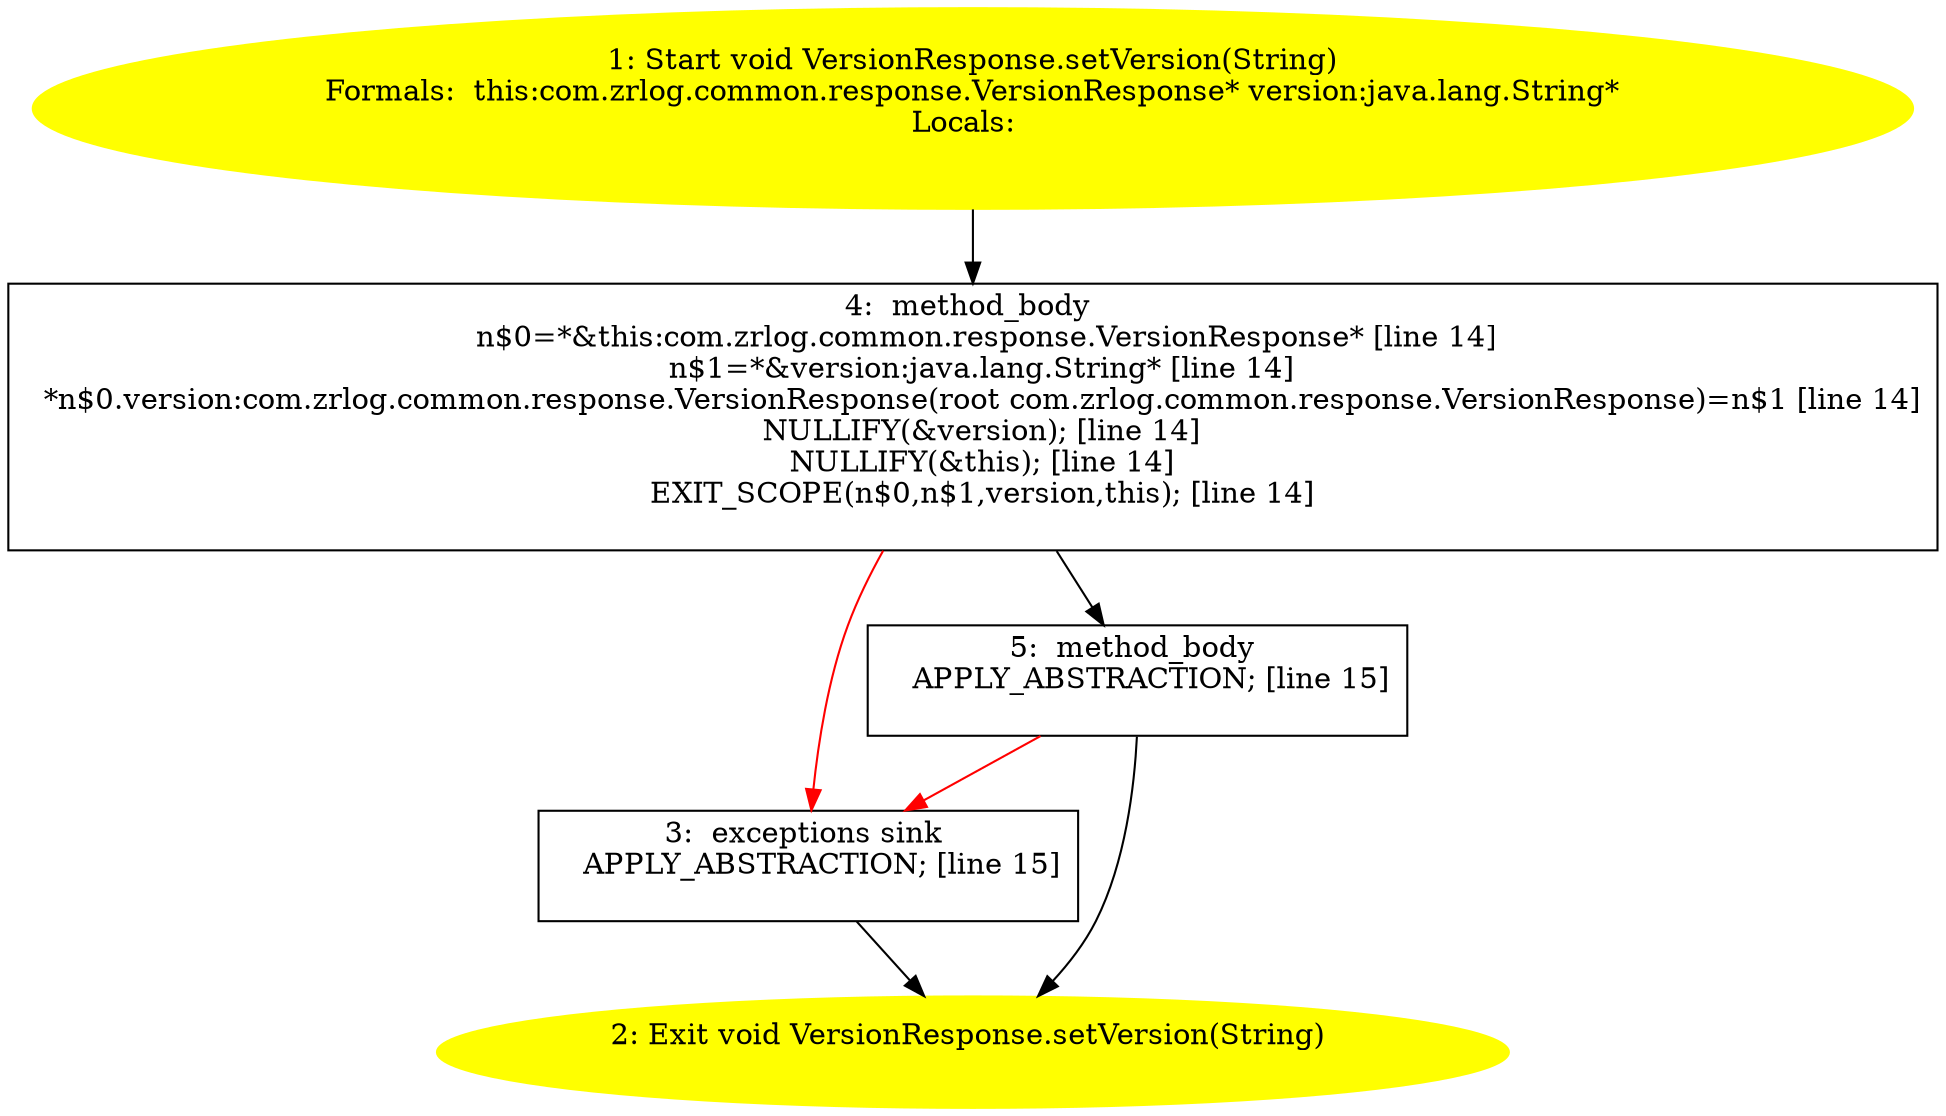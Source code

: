 /* @generated */
digraph cfg {
"com.zrlog.common.response.VersionResponse.setVersion(java.lang.String):void.74eec0e8da6fbbcbce22059f61de280f_1" [label="1: Start void VersionResponse.setVersion(String)\nFormals:  this:com.zrlog.common.response.VersionResponse* version:java.lang.String*\nLocals:  \n  " color=yellow style=filled]
	

	 "com.zrlog.common.response.VersionResponse.setVersion(java.lang.String):void.74eec0e8da6fbbcbce22059f61de280f_1" -> "com.zrlog.common.response.VersionResponse.setVersion(java.lang.String):void.74eec0e8da6fbbcbce22059f61de280f_4" ;
"com.zrlog.common.response.VersionResponse.setVersion(java.lang.String):void.74eec0e8da6fbbcbce22059f61de280f_2" [label="2: Exit void VersionResponse.setVersion(String) \n  " color=yellow style=filled]
	

"com.zrlog.common.response.VersionResponse.setVersion(java.lang.String):void.74eec0e8da6fbbcbce22059f61de280f_3" [label="3:  exceptions sink \n   APPLY_ABSTRACTION; [line 15]\n " shape="box"]
	

	 "com.zrlog.common.response.VersionResponse.setVersion(java.lang.String):void.74eec0e8da6fbbcbce22059f61de280f_3" -> "com.zrlog.common.response.VersionResponse.setVersion(java.lang.String):void.74eec0e8da6fbbcbce22059f61de280f_2" ;
"com.zrlog.common.response.VersionResponse.setVersion(java.lang.String):void.74eec0e8da6fbbcbce22059f61de280f_4" [label="4:  method_body \n   n$0=*&this:com.zrlog.common.response.VersionResponse* [line 14]\n  n$1=*&version:java.lang.String* [line 14]\n  *n$0.version:com.zrlog.common.response.VersionResponse(root com.zrlog.common.response.VersionResponse)=n$1 [line 14]\n  NULLIFY(&version); [line 14]\n  NULLIFY(&this); [line 14]\n  EXIT_SCOPE(n$0,n$1,version,this); [line 14]\n " shape="box"]
	

	 "com.zrlog.common.response.VersionResponse.setVersion(java.lang.String):void.74eec0e8da6fbbcbce22059f61de280f_4" -> "com.zrlog.common.response.VersionResponse.setVersion(java.lang.String):void.74eec0e8da6fbbcbce22059f61de280f_5" ;
	 "com.zrlog.common.response.VersionResponse.setVersion(java.lang.String):void.74eec0e8da6fbbcbce22059f61de280f_4" -> "com.zrlog.common.response.VersionResponse.setVersion(java.lang.String):void.74eec0e8da6fbbcbce22059f61de280f_3" [color="red" ];
"com.zrlog.common.response.VersionResponse.setVersion(java.lang.String):void.74eec0e8da6fbbcbce22059f61de280f_5" [label="5:  method_body \n   APPLY_ABSTRACTION; [line 15]\n " shape="box"]
	

	 "com.zrlog.common.response.VersionResponse.setVersion(java.lang.String):void.74eec0e8da6fbbcbce22059f61de280f_5" -> "com.zrlog.common.response.VersionResponse.setVersion(java.lang.String):void.74eec0e8da6fbbcbce22059f61de280f_2" ;
	 "com.zrlog.common.response.VersionResponse.setVersion(java.lang.String):void.74eec0e8da6fbbcbce22059f61de280f_5" -> "com.zrlog.common.response.VersionResponse.setVersion(java.lang.String):void.74eec0e8da6fbbcbce22059f61de280f_3" [color="red" ];
}
